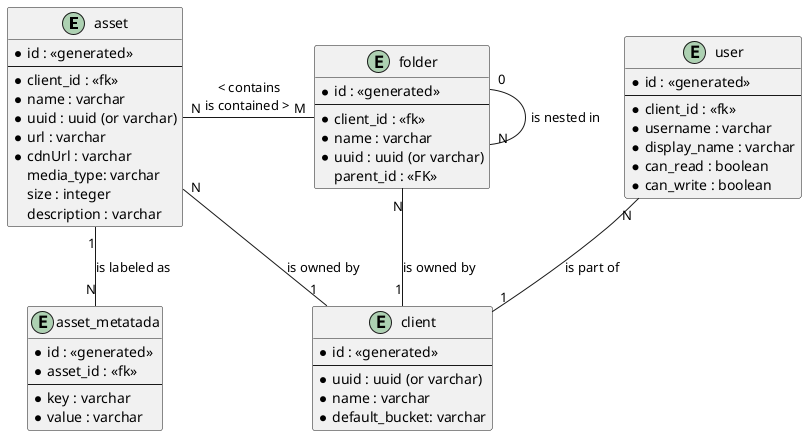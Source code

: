 @startuml

entity asset {
    * id : <<generated>>
    ---
    * client_id : <<fk>>
    * name : varchar
    * uuid : uuid (or varchar)
    * url : varchar
    * cdnUrl : varchar
    media_type: varchar
    size : integer
    description : varchar
}

entity folder {
    * id : <<generated>>
    ---
    * client_id : <<fk>>
    * name : varchar
    * uuid : uuid (or varchar)
    parent_id : <<FK>>
}

entity asset_metatada {
    * id : <<generated>>
    * asset_id : <<fk>>
    ---
    * key : varchar
    * value : varchar
}

entity client {
    * id : <<generated>>
    ---
    * uuid : uuid (or varchar)
    * name : varchar
    * default_bucket: varchar
}

entity user {
    * id : <<generated>>
    ---
    * client_id : <<fk>>
    * username : varchar
    * display_name : varchar
    * can_read : boolean
    * can_write : boolean
}

folder "0"--"N" folder : is nested in 
asset "N"-right-"M" folder : " < contains \n is contained >  "
asset "1"--"N" asset_metatada : is labeled as
user "N"--"1" client : is part of
asset "N"--"1" client : is owned by
folder "N"--"1" client : is owned by

@enduml